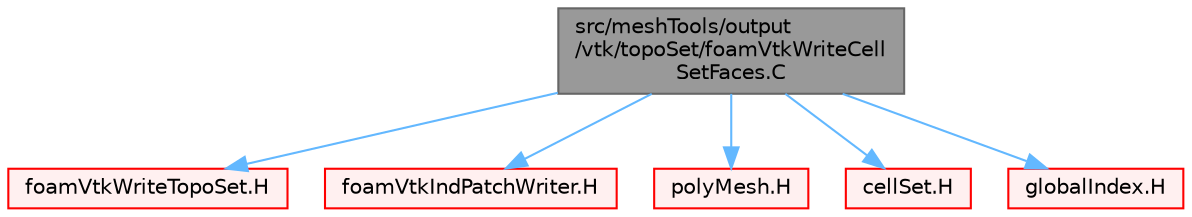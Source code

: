 digraph "src/meshTools/output/vtk/topoSet/foamVtkWriteCellSetFaces.C"
{
 // LATEX_PDF_SIZE
  bgcolor="transparent";
  edge [fontname=Helvetica,fontsize=10,labelfontname=Helvetica,labelfontsize=10];
  node [fontname=Helvetica,fontsize=10,shape=box,height=0.2,width=0.4];
  Node1 [id="Node000001",label="src/meshTools/output\l/vtk/topoSet/foamVtkWriteCell\lSetFaces.C",height=0.2,width=0.4,color="gray40", fillcolor="grey60", style="filled", fontcolor="black",tooltip=" "];
  Node1 -> Node2 [id="edge1_Node000001_Node000002",color="steelblue1",style="solid",tooltip=" "];
  Node2 [id="Node000002",label="foamVtkWriteTopoSet.H",height=0.2,width=0.4,color="red", fillcolor="#FFF0F0", style="filled",URL="$foamVtkWriteTopoSet_8H.html",tooltip="Write topoSet in VTK format."];
  Node1 -> Node173 [id="edge2_Node000001_Node000173",color="steelblue1",style="solid",tooltip=" "];
  Node173 [id="Node000173",label="foamVtkIndPatchWriter.H",height=0.2,width=0.4,color="red", fillcolor="#FFF0F0", style="filled",URL="$foamVtkIndPatchWriter_8H.html",tooltip=" "];
  Node1 -> Node234 [id="edge3_Node000001_Node000234",color="steelblue1",style="solid",tooltip=" "];
  Node234 [id="Node000234",label="polyMesh.H",height=0.2,width=0.4,color="red", fillcolor="#FFF0F0", style="filled",URL="$polyMesh_8H.html",tooltip=" "];
  Node1 -> Node295 [id="edge4_Node000001_Node000295",color="steelblue1",style="solid",tooltip=" "];
  Node295 [id="Node000295",label="cellSet.H",height=0.2,width=0.4,color="red", fillcolor="#FFF0F0", style="filled",URL="$cellSet_8H.html",tooltip=" "];
  Node1 -> Node297 [id="edge5_Node000001_Node000297",color="steelblue1",style="solid",tooltip=" "];
  Node297 [id="Node000297",label="globalIndex.H",height=0.2,width=0.4,color="red", fillcolor="#FFF0F0", style="filled",URL="$globalIndex_8H.html",tooltip=" "];
}
